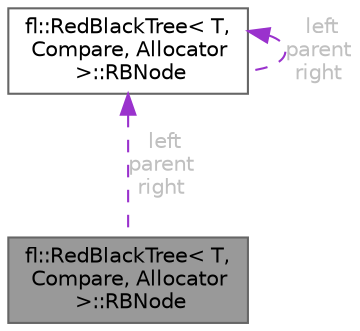 digraph "fl::RedBlackTree&lt; T, Compare, Allocator &gt;::RBNode"
{
 // INTERACTIVE_SVG=YES
 // LATEX_PDF_SIZE
  bgcolor="transparent";
  edge [fontname=Helvetica,fontsize=10,labelfontname=Helvetica,labelfontsize=10];
  node [fontname=Helvetica,fontsize=10,shape=box,height=0.2,width=0.4];
  Node1 [id="Node000001",label="fl::RedBlackTree\< T,\l Compare, Allocator\l \>::RBNode",height=0.2,width=0.4,color="gray40", fillcolor="grey60", style="filled", fontcolor="black",tooltip=" "];
  Node2 -> Node1 [id="edge1_Node000001_Node000002",dir="back",color="darkorchid3",style="dashed",tooltip=" ",label=" left\nparent\nright",fontcolor="grey" ];
  Node2 [id="Node000002",label="fl::RedBlackTree\< T,\l Compare, Allocator\l \>::RBNode",height=0.2,width=0.4,color="gray40", fillcolor="white", style="filled",URL="$d3/d6c/structfl_1_1_red_black_tree_1_1_r_b_node.html",tooltip=" "];
  Node2 -> Node2 [id="edge2_Node000002_Node000002",dir="back",color="darkorchid3",style="dashed",tooltip=" ",label=" left\nparent\nright",fontcolor="grey" ];
}
